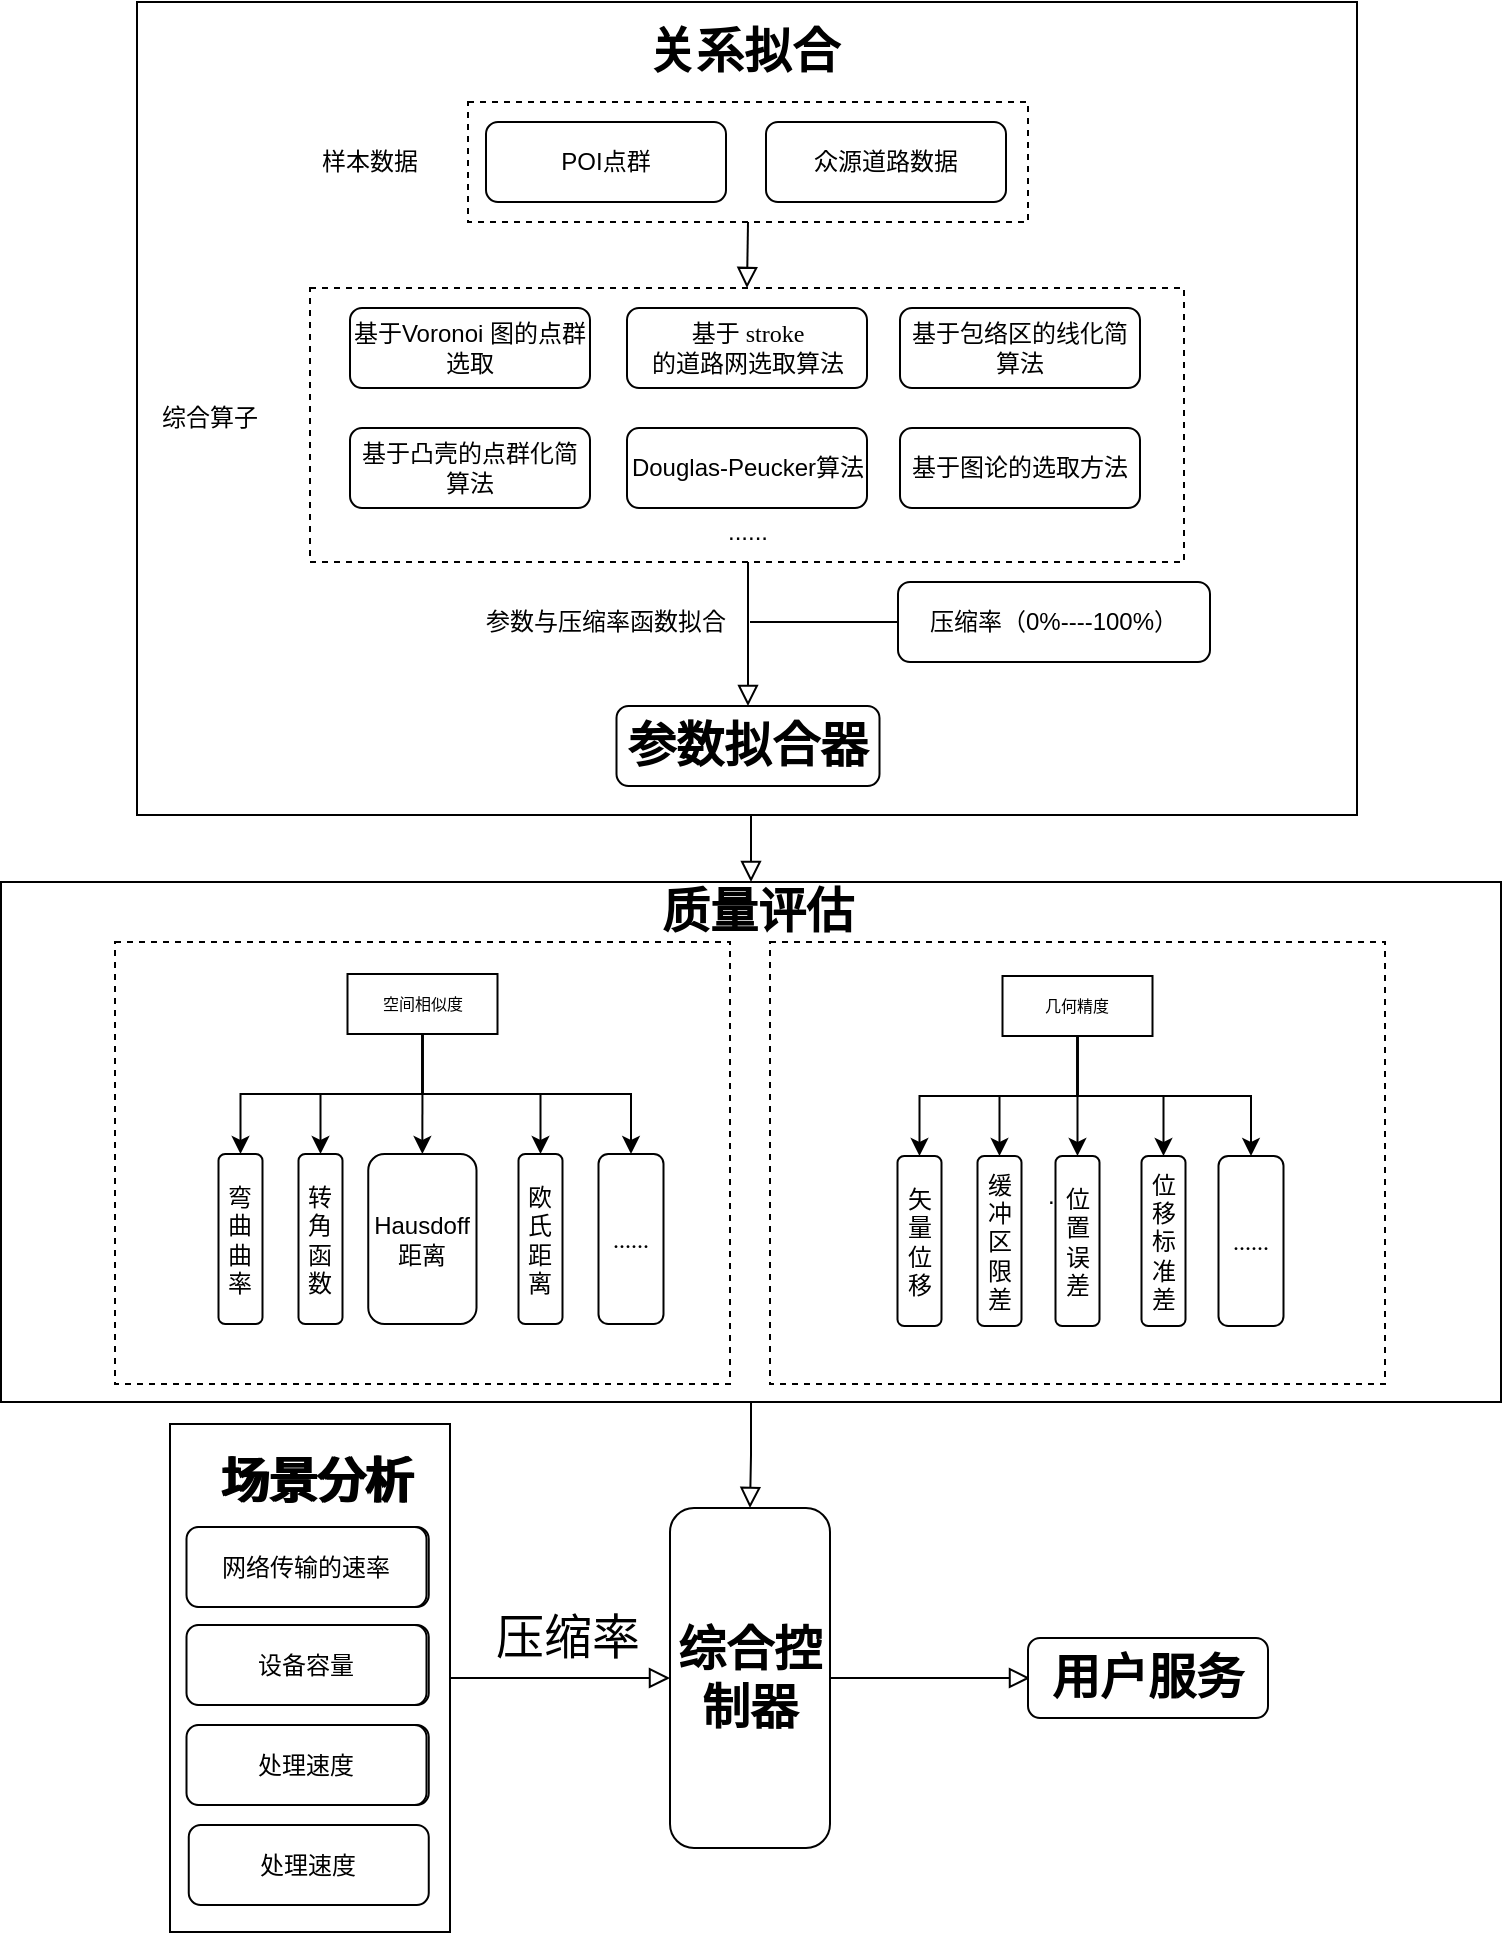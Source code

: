 <mxfile version="20.4.1" type="github">
  <diagram id="C5RBs43oDa-KdzZeNtuy" name="Page-1">
    <mxGraphModel dx="1073" dy="614" grid="1" gridSize="10" guides="1" tooltips="1" connect="1" arrows="1" fold="1" page="1" pageScale="1" pageWidth="827" pageHeight="1169" math="0" shadow="0">
      <root>
        <mxCell id="WIyWlLk6GJQsqaUBKTNV-0" />
        <mxCell id="WIyWlLk6GJQsqaUBKTNV-1" parent="WIyWlLk6GJQsqaUBKTNV-0" />
        <mxCell id="h_i_gSnvgIfFJRWZz87i-35" value="" style="rounded=0;whiteSpace=wrap;html=1;fontFamily=Times New Roman;fontSize=8;" vertex="1" parent="WIyWlLk6GJQsqaUBKTNV-1">
          <mxGeometry x="5.5" y="450" width="750" height="260" as="geometry" />
        </mxCell>
        <mxCell id="h_i_gSnvgIfFJRWZz87i-82" value="" style="rounded=0;whiteSpace=wrap;html=1;fontFamily=Times New Roman;fontSize=8;dashed=1;" vertex="1" parent="WIyWlLk6GJQsqaUBKTNV-1">
          <mxGeometry x="390" y="480" width="307.5" height="221" as="geometry" />
        </mxCell>
        <mxCell id="h_i_gSnvgIfFJRWZz87i-81" value="" style="rounded=0;whiteSpace=wrap;html=1;fontFamily=Times New Roman;fontSize=8;dashed=1;" vertex="1" parent="WIyWlLk6GJQsqaUBKTNV-1">
          <mxGeometry x="62.5" y="480" width="307.5" height="221" as="geometry" />
        </mxCell>
        <mxCell id="h_i_gSnvgIfFJRWZz87i-37" value="" style="rounded=0;whiteSpace=wrap;html=1;fontFamily=Times New Roman;fontSize=8;" vertex="1" parent="WIyWlLk6GJQsqaUBKTNV-1">
          <mxGeometry x="73.5" y="10" width="610" height="406.5" as="geometry" />
        </mxCell>
        <mxCell id="h_i_gSnvgIfFJRWZz87i-10" value="" style="rounded=0;whiteSpace=wrap;html=1;fontFamily=Times New Roman;fontSize=8;dashed=1;" vertex="1" parent="WIyWlLk6GJQsqaUBKTNV-1">
          <mxGeometry x="160" y="153" width="437" height="137" as="geometry" />
        </mxCell>
        <mxCell id="h_i_gSnvgIfFJRWZz87i-1" value="" style="rounded=0;whiteSpace=wrap;html=1;fontFamily=Times New Roman;fontSize=8;dashed=1;" vertex="1" parent="WIyWlLk6GJQsqaUBKTNV-1">
          <mxGeometry x="239" y="60" width="280" height="60" as="geometry" />
        </mxCell>
        <mxCell id="WIyWlLk6GJQsqaUBKTNV-3" value="POI点群" style="rounded=1;whiteSpace=wrap;html=1;fontSize=12;glass=0;strokeWidth=1;shadow=0;" parent="WIyWlLk6GJQsqaUBKTNV-1" vertex="1">
          <mxGeometry x="248" y="70" width="120" height="40" as="geometry" />
        </mxCell>
        <mxCell id="WIyWlLk6GJQsqaUBKTNV-9" value="" style="edgeStyle=orthogonalEdgeStyle;rounded=0;html=1;jettySize=auto;orthogonalLoop=1;fontSize=11;endArrow=block;endFill=0;endSize=8;strokeWidth=1;shadow=0;labelBackgroundColor=none;exitX=0.5;exitY=1;exitDx=0;exitDy=0;entryX=0.5;entryY=0;entryDx=0;entryDy=0;" parent="WIyWlLk6GJQsqaUBKTNV-1" target="h_i_gSnvgIfFJRWZz87i-10" edge="1" source="h_i_gSnvgIfFJRWZz87i-1">
          <mxGeometry y="10" relative="1" as="geometry">
            <mxPoint as="offset" />
            <mxPoint x="220" y="370" as="sourcePoint" />
            <mxPoint x="379" y="140" as="targetPoint" />
          </mxGeometry>
        </mxCell>
        <mxCell id="WIyWlLk6GJQsqaUBKTNV-12" value="&lt;font style=&quot;font-size: 24px;&quot;&gt;&lt;b&gt;参数拟合器&lt;/b&gt;&lt;/font&gt;" style="rounded=1;whiteSpace=wrap;html=1;fontSize=12;glass=0;strokeWidth=1;shadow=0;" parent="WIyWlLk6GJQsqaUBKTNV-1" vertex="1">
          <mxGeometry x="313.25" y="362" width="131.5" height="40" as="geometry" />
        </mxCell>
        <mxCell id="limIQbG5P-s_eVY_uHMg-7" value="&lt;p&gt;&lt;br&gt;&lt;/p&gt;" style="rounded=0;html=1;jettySize=auto;orthogonalLoop=1;fontSize=8;endArrow=block;endFill=0;endSize=8;strokeWidth=1;shadow=0;labelBackgroundColor=none;edgeStyle=orthogonalEdgeStyle;fontFamily=Verdana;align=center;exitX=0.5;exitY=1;exitDx=0;exitDy=0;entryX=0.5;entryY=0;entryDx=0;entryDy=0;" parent="WIyWlLk6GJQsqaUBKTNV-1" source="h_i_gSnvgIfFJRWZz87i-15" target="WIyWlLk6GJQsqaUBKTNV-12" edge="1">
          <mxGeometry y="10" relative="1" as="geometry">
            <mxPoint as="offset" />
            <mxPoint x="411" y="359" as="sourcePoint" />
            <mxPoint x="379" y="350" as="targetPoint" />
            <Array as="points" />
          </mxGeometry>
        </mxCell>
        <mxCell id="limIQbG5P-s_eVY_uHMg-9" value="&lt;span style=&quot;font-family: &amp;quot;Times New Roman&amp;quot;; font-size: 24px; font-weight: 700;&quot;&gt;综合控制器&lt;/span&gt;" style="rounded=1;whiteSpace=wrap;html=1;fontSize=12;glass=0;strokeWidth=1;shadow=0;" parent="WIyWlLk6GJQsqaUBKTNV-1" vertex="1">
          <mxGeometry x="340" y="763" width="80" height="170" as="geometry" />
        </mxCell>
        <mxCell id="limIQbG5P-s_eVY_uHMg-15" value="基于图论的选取方法" style="rounded=1;whiteSpace=wrap;html=1;fontSize=12;glass=0;strokeWidth=1;shadow=0;" parent="WIyWlLk6GJQsqaUBKTNV-1" vertex="1">
          <mxGeometry x="455" y="223" width="120" height="40" as="geometry" />
        </mxCell>
        <mxCell id="limIQbG5P-s_eVY_uHMg-20" value="空间相似度" style="text;html=1;strokeColor=default;fillColor=none;align=center;verticalAlign=middle;whiteSpace=wrap;rounded=0;fontFamily=Times New Roman;fontSize=8;labelBorderColor=none;" parent="WIyWlLk6GJQsqaUBKTNV-1" vertex="1">
          <mxGeometry x="178.75" y="496" width="75" height="30" as="geometry" />
        </mxCell>
        <mxCell id="h_i_gSnvgIfFJRWZz87i-0" value="众源道路数据" style="rounded=1;whiteSpace=wrap;html=1;fontSize=12;glass=0;strokeWidth=1;shadow=0;" vertex="1" parent="WIyWlLk6GJQsqaUBKTNV-1">
          <mxGeometry x="388" y="70" width="120" height="40" as="geometry" />
        </mxCell>
        <mxCell id="h_i_gSnvgIfFJRWZz87i-2" value="样本数据" style="text;html=1;strokeColor=none;fillColor=none;align=center;verticalAlign=middle;whiteSpace=wrap;rounded=0;" vertex="1" parent="WIyWlLk6GJQsqaUBKTNV-1">
          <mxGeometry x="160" y="75" width="60" height="30" as="geometry" />
        </mxCell>
        <mxCell id="h_i_gSnvgIfFJRWZz87i-4" value="&lt;font style=&quot;font-size: 12px;&quot;&gt;基于Voronoi 图的点群选取&lt;/font&gt;" style="rounded=1;whiteSpace=wrap;html=1;fontSize=12;glass=0;strokeWidth=1;shadow=0;" vertex="1" parent="WIyWlLk6GJQsqaUBKTNV-1">
          <mxGeometry x="180" y="163" width="120" height="40" as="geometry" />
        </mxCell>
        <mxCell id="h_i_gSnvgIfFJRWZz87i-5" value="&lt;font style=&quot;font-size: 12px;&quot;&gt;&lt;span style=&quot;font-family: 等线;&quot;&gt;基于&lt;/span&gt;&lt;span style=&quot;font-family: 微软雅黑;&quot;&gt; &lt;/span&gt;&lt;span style=&quot;font-family: 微软雅黑;&quot;&gt;stroke&lt;br/&gt;&lt;/span&gt;&lt;span style=&quot;font-family: 等线;&quot;&gt;的道路网选取&lt;/span&gt;&lt;span style=&quot;font-family: 等线;&quot;&gt;算法&lt;/span&gt;&lt;/font&gt;" style="rounded=1;whiteSpace=wrap;html=1;fontSize=12;glass=0;strokeWidth=1;shadow=0;" vertex="1" parent="WIyWlLk6GJQsqaUBKTNV-1">
          <mxGeometry x="318.5" y="163" width="120" height="40" as="geometry" />
        </mxCell>
        <mxCell id="h_i_gSnvgIfFJRWZz87i-6" value="&lt;font style=&quot;font-size: 12px;&quot;&gt;Douglas-Peucker算法&lt;/font&gt;" style="rounded=1;whiteSpace=wrap;html=1;fontSize=12;glass=0;strokeWidth=1;shadow=0;" vertex="1" parent="WIyWlLk6GJQsqaUBKTNV-1">
          <mxGeometry x="318.5" y="223" width="120" height="40" as="geometry" />
        </mxCell>
        <mxCell id="h_i_gSnvgIfFJRWZz87i-7" value="基于凸壳的点群化简算法" style="rounded=1;whiteSpace=wrap;html=1;fontSize=12;glass=0;strokeWidth=1;shadow=0;" vertex="1" parent="WIyWlLk6GJQsqaUBKTNV-1">
          <mxGeometry x="180" y="223" width="120" height="40" as="geometry" />
        </mxCell>
        <mxCell id="h_i_gSnvgIfFJRWZz87i-8" value="&lt;font style=&quot;font-size: 12px;&quot;&gt;基于包络区的线化简算法&lt;/font&gt;" style="rounded=1;whiteSpace=wrap;html=1;fontSize=12;glass=0;strokeWidth=1;shadow=0;" vertex="1" parent="WIyWlLk6GJQsqaUBKTNV-1">
          <mxGeometry x="455" y="163" width="120" height="40" as="geometry" />
        </mxCell>
        <mxCell id="h_i_gSnvgIfFJRWZz87i-12" value="综合算子" style="text;html=1;strokeColor=none;fillColor=none;align=center;verticalAlign=middle;whiteSpace=wrap;rounded=0;" vertex="1" parent="WIyWlLk6GJQsqaUBKTNV-1">
          <mxGeometry x="80" y="203" width="60" height="30" as="geometry" />
        </mxCell>
        <mxCell id="h_i_gSnvgIfFJRWZz87i-15" value="......" style="text;html=1;strokeColor=none;fillColor=none;align=center;verticalAlign=middle;whiteSpace=wrap;rounded=0;fontSize=12;" vertex="1" parent="WIyWlLk6GJQsqaUBKTNV-1">
          <mxGeometry x="349" y="260" width="60" height="30" as="geometry" />
        </mxCell>
        <mxCell id="h_i_gSnvgIfFJRWZz87i-16" value="压缩率（0%----100%）" style="rounded=1;whiteSpace=wrap;html=1;fontSize=12;glass=0;strokeWidth=1;shadow=0;" vertex="1" parent="WIyWlLk6GJQsqaUBKTNV-1">
          <mxGeometry x="454" y="300" width="156" height="40" as="geometry" />
        </mxCell>
        <mxCell id="h_i_gSnvgIfFJRWZz87i-18" value="" style="endArrow=none;html=1;rounded=0;fontFamily=Helvetica;fontSize=12;entryX=0;entryY=0.5;entryDx=0;entryDy=0;" edge="1" parent="WIyWlLk6GJQsqaUBKTNV-1" target="h_i_gSnvgIfFJRWZz87i-16">
          <mxGeometry width="50" height="50" relative="1" as="geometry">
            <mxPoint x="380" y="320" as="sourcePoint" />
            <mxPoint x="450" y="320" as="targetPoint" />
          </mxGeometry>
        </mxCell>
        <mxCell id="h_i_gSnvgIfFJRWZz87i-20" value="参数与压缩率函数拟合" style="text;html=1;strokeColor=none;fillColor=none;align=center;verticalAlign=middle;whiteSpace=wrap;rounded=0;fontFamily=Helvetica;fontSize=12;" vertex="1" parent="WIyWlLk6GJQsqaUBKTNV-1">
          <mxGeometry x="243" y="305" width="130" height="30" as="geometry" />
        </mxCell>
        <mxCell id="h_i_gSnvgIfFJRWZz87i-21" value="&lt;p&gt;&lt;br&gt;&lt;/p&gt;" style="rounded=0;html=1;jettySize=auto;orthogonalLoop=1;fontSize=8;endArrow=block;endFill=0;endSize=8;strokeWidth=1;shadow=0;labelBackgroundColor=none;edgeStyle=orthogonalEdgeStyle;fontFamily=Verdana;align=center;entryX=0.5;entryY=0;entryDx=0;entryDy=0;exitX=0.5;exitY=1;exitDx=0;exitDy=0;" edge="1" parent="WIyWlLk6GJQsqaUBKTNV-1" source="h_i_gSnvgIfFJRWZz87i-37" target="h_i_gSnvgIfFJRWZz87i-35">
          <mxGeometry y="10" relative="1" as="geometry">
            <mxPoint as="offset" />
            <mxPoint x="379" y="420" as="sourcePoint" />
            <mxPoint x="379" y="460" as="targetPoint" />
            <Array as="points" />
          </mxGeometry>
        </mxCell>
        <mxCell id="h_i_gSnvgIfFJRWZz87i-23" value="转角函数" style="rounded=1;whiteSpace=wrap;html=1;fontSize=12;glass=0;strokeWidth=1;shadow=0;horizontal=1;align=center;" vertex="1" parent="WIyWlLk6GJQsqaUBKTNV-1">
          <mxGeometry x="154.25" y="586" width="22" height="85" as="geometry" />
        </mxCell>
        <mxCell id="h_i_gSnvgIfFJRWZz87i-24" value="Hausdoff距离" style="rounded=1;whiteSpace=wrap;html=1;fontSize=12;glass=0;strokeWidth=1;shadow=0;" vertex="1" parent="WIyWlLk6GJQsqaUBKTNV-1">
          <mxGeometry x="189.13" y="586" width="54.12" height="85" as="geometry" />
        </mxCell>
        <mxCell id="h_i_gSnvgIfFJRWZz87i-33" value="......" style="text;html=1;strokeColor=none;fillColor=none;align=center;verticalAlign=middle;whiteSpace=wrap;rounded=0;fontSize=12;" vertex="1" parent="WIyWlLk6GJQsqaUBKTNV-1">
          <mxGeometry x="509" y="591.5" width="60" height="30" as="geometry" />
        </mxCell>
        <mxCell id="h_i_gSnvgIfFJRWZz87i-36" value="&lt;font style=&quot;font-size: 24px;&quot;&gt;质量评估&lt;/font&gt;" style="text;html=1;strokeColor=none;fillColor=none;align=center;verticalAlign=middle;whiteSpace=wrap;rounded=0;dashed=1;fontFamily=Times New Roman;fontSize=8;fontStyle=1" vertex="1" parent="WIyWlLk6GJQsqaUBKTNV-1">
          <mxGeometry x="326" y="450" width="116" height="30" as="geometry" />
        </mxCell>
        <mxCell id="h_i_gSnvgIfFJRWZz87i-38" value="&lt;font style=&quot;font-size: 24px;&quot;&gt;关系拟合&lt;/font&gt;" style="text;html=1;strokeColor=none;fillColor=none;align=center;verticalAlign=middle;whiteSpace=wrap;rounded=0;dashed=1;fontFamily=Times New Roman;fontSize=8;fontStyle=1" vertex="1" parent="WIyWlLk6GJQsqaUBKTNV-1">
          <mxGeometry x="318.5" y="20" width="116" height="30" as="geometry" />
        </mxCell>
        <mxCell id="h_i_gSnvgIfFJRWZz87i-52" value="" style="edgeStyle=elbowEdgeStyle;elbow=vertical;endArrow=classic;html=1;rounded=0;fontFamily=Helvetica;fontSize=24;exitX=0.5;exitY=1;exitDx=0;exitDy=0;entryX=0.5;entryY=0;entryDx=0;entryDy=0;" edge="1" parent="WIyWlLk6GJQsqaUBKTNV-1" source="limIQbG5P-s_eVY_uHMg-20" target="h_i_gSnvgIfFJRWZz87i-23">
          <mxGeometry width="50" height="50" relative="1" as="geometry">
            <mxPoint x="315" y="605.5" as="sourcePoint" />
            <mxPoint x="365" y="555.5" as="targetPoint" />
          </mxGeometry>
        </mxCell>
        <mxCell id="h_i_gSnvgIfFJRWZz87i-53" value="" style="endArrow=classic;html=1;rounded=0;fontFamily=Helvetica;fontSize=24;entryX=0.5;entryY=0;entryDx=0;entryDy=0;" edge="1" parent="WIyWlLk6GJQsqaUBKTNV-1" source="limIQbG5P-s_eVY_uHMg-20" target="h_i_gSnvgIfFJRWZz87i-24">
          <mxGeometry width="50" height="50" relative="1" as="geometry">
            <mxPoint x="315" y="605.5" as="sourcePoint" />
            <mxPoint x="365" y="555.5" as="targetPoint" />
          </mxGeometry>
        </mxCell>
        <mxCell id="h_i_gSnvgIfFJRWZz87i-55" value="弯曲曲率" style="rounded=1;whiteSpace=wrap;html=1;fontSize=12;glass=0;strokeWidth=1;shadow=0;horizontal=1;align=center;direction=south;" vertex="1" parent="WIyWlLk6GJQsqaUBKTNV-1">
          <mxGeometry x="114.25" y="586" width="22" height="85" as="geometry" />
        </mxCell>
        <mxCell id="h_i_gSnvgIfFJRWZz87i-56" value="" style="edgeStyle=elbowEdgeStyle;elbow=vertical;endArrow=classic;html=1;rounded=0;fontFamily=Helvetica;fontSize=24;exitX=0.5;exitY=1;exitDx=0;exitDy=0;entryX=0;entryY=0.5;entryDx=0;entryDy=0;" edge="1" parent="WIyWlLk6GJQsqaUBKTNV-1" source="limIQbG5P-s_eVY_uHMg-20" target="h_i_gSnvgIfFJRWZz87i-55">
          <mxGeometry width="50" height="50" relative="1" as="geometry">
            <mxPoint x="249" y="505.5" as="sourcePoint" />
            <mxPoint x="160" y="565.5" as="targetPoint" />
          </mxGeometry>
        </mxCell>
        <mxCell id="h_i_gSnvgIfFJRWZz87i-59" value="&lt;span style=&quot;font-family: 微软雅黑;&quot;&gt;......&lt;/span&gt;" style="rounded=1;whiteSpace=wrap;html=1;fontSize=12;glass=0;strokeWidth=1;shadow=0;" vertex="1" parent="WIyWlLk6GJQsqaUBKTNV-1">
          <mxGeometry x="304.25" y="586" width="32.5" height="85" as="geometry" />
        </mxCell>
        <mxCell id="h_i_gSnvgIfFJRWZz87i-60" value="" style="edgeStyle=elbowEdgeStyle;elbow=vertical;endArrow=classic;html=1;rounded=0;fontFamily=Helvetica;fontSize=24;exitX=0.5;exitY=1;exitDx=0;exitDy=0;entryX=0.5;entryY=0;entryDx=0;entryDy=0;" edge="1" parent="WIyWlLk6GJQsqaUBKTNV-1" source="limIQbG5P-s_eVY_uHMg-20" target="h_i_gSnvgIfFJRWZz87i-59">
          <mxGeometry width="50" height="50" relative="1" as="geometry">
            <mxPoint x="227" y="505.5" as="sourcePoint" />
            <mxPoint x="312" y="565.5" as="targetPoint" />
          </mxGeometry>
        </mxCell>
        <mxCell id="h_i_gSnvgIfFJRWZz87i-63" value="" style="edgeStyle=elbowEdgeStyle;elbow=vertical;endArrow=classic;html=1;rounded=0;fontFamily=Helvetica;fontSize=24;exitX=0.5;exitY=1;exitDx=0;exitDy=0;entryX=0.5;entryY=0;entryDx=0;entryDy=0;" edge="1" parent="WIyWlLk6GJQsqaUBKTNV-1" source="limIQbG5P-s_eVY_uHMg-20" target="h_i_gSnvgIfFJRWZz87i-64">
          <mxGeometry width="50" height="50" relative="1" as="geometry">
            <mxPoint x="227" y="505.5" as="sourcePoint" />
            <mxPoint x="270.5" y="555.5" as="targetPoint" />
          </mxGeometry>
        </mxCell>
        <mxCell id="h_i_gSnvgIfFJRWZz87i-64" value="&lt;span style=&quot;font-family: 微软雅黑;&quot;&gt;欧氏距离&lt;/span&gt;" style="rounded=1;whiteSpace=wrap;html=1;fontSize=12;glass=0;strokeWidth=1;shadow=0;" vertex="1" parent="WIyWlLk6GJQsqaUBKTNV-1">
          <mxGeometry x="264.25" y="586" width="22" height="85" as="geometry" />
        </mxCell>
        <mxCell id="h_i_gSnvgIfFJRWZz87i-68" value="几何精度" style="text;html=1;strokeColor=default;fillColor=none;align=center;verticalAlign=middle;whiteSpace=wrap;rounded=0;fontFamily=Times New Roman;fontSize=8;labelBorderColor=none;" vertex="1" parent="WIyWlLk6GJQsqaUBKTNV-1">
          <mxGeometry x="506.25" y="497" width="75" height="30" as="geometry" />
        </mxCell>
        <mxCell id="h_i_gSnvgIfFJRWZz87i-69" value="缓冲区限差" style="rounded=1;whiteSpace=wrap;html=1;fontSize=12;glass=0;strokeWidth=1;shadow=0;horizontal=1;align=center;" vertex="1" parent="WIyWlLk6GJQsqaUBKTNV-1">
          <mxGeometry x="493.75" y="587" width="22" height="85" as="geometry" />
        </mxCell>
        <mxCell id="h_i_gSnvgIfFJRWZz87i-70" value="位置误差" style="rounded=1;whiteSpace=wrap;html=1;fontSize=12;glass=0;strokeWidth=1;shadow=0;" vertex="1" parent="WIyWlLk6GJQsqaUBKTNV-1">
          <mxGeometry x="532.75" y="587" width="22" height="85" as="geometry" />
        </mxCell>
        <mxCell id="h_i_gSnvgIfFJRWZz87i-71" value="" style="edgeStyle=elbowEdgeStyle;elbow=vertical;endArrow=classic;html=1;rounded=0;fontFamily=Helvetica;fontSize=24;exitX=0.5;exitY=1;exitDx=0;exitDy=0;entryX=0.5;entryY=0;entryDx=0;entryDy=0;" edge="1" parent="WIyWlLk6GJQsqaUBKTNV-1" source="h_i_gSnvgIfFJRWZz87i-68" target="h_i_gSnvgIfFJRWZz87i-69">
          <mxGeometry width="50" height="50" relative="1" as="geometry">
            <mxPoint x="619.5" y="606.5" as="sourcePoint" />
            <mxPoint x="669.5" y="556.5" as="targetPoint" />
          </mxGeometry>
        </mxCell>
        <mxCell id="h_i_gSnvgIfFJRWZz87i-72" value="" style="endArrow=classic;html=1;rounded=0;fontFamily=Helvetica;fontSize=24;entryX=0.5;entryY=0;entryDx=0;entryDy=0;" edge="1" parent="WIyWlLk6GJQsqaUBKTNV-1" source="h_i_gSnvgIfFJRWZz87i-68" target="h_i_gSnvgIfFJRWZz87i-70">
          <mxGeometry width="50" height="50" relative="1" as="geometry">
            <mxPoint x="619.5" y="606.5" as="sourcePoint" />
            <mxPoint x="669.5" y="556.5" as="targetPoint" />
          </mxGeometry>
        </mxCell>
        <mxCell id="h_i_gSnvgIfFJRWZz87i-73" value="矢量位移" style="rounded=1;whiteSpace=wrap;html=1;fontSize=12;glass=0;strokeWidth=1;shadow=0;horizontal=1;align=center;direction=south;" vertex="1" parent="WIyWlLk6GJQsqaUBKTNV-1">
          <mxGeometry x="453.75" y="587" width="22" height="85" as="geometry" />
        </mxCell>
        <mxCell id="h_i_gSnvgIfFJRWZz87i-74" value="" style="edgeStyle=elbowEdgeStyle;elbow=vertical;endArrow=classic;html=1;rounded=0;fontFamily=Helvetica;fontSize=24;exitX=0.5;exitY=1;exitDx=0;exitDy=0;entryX=0;entryY=0.5;entryDx=0;entryDy=0;" edge="1" parent="WIyWlLk6GJQsqaUBKTNV-1" source="h_i_gSnvgIfFJRWZz87i-68" target="h_i_gSnvgIfFJRWZz87i-73">
          <mxGeometry width="50" height="50" relative="1" as="geometry">
            <mxPoint x="553.5" y="506.5" as="sourcePoint" />
            <mxPoint x="464.5" y="566.5" as="targetPoint" />
          </mxGeometry>
        </mxCell>
        <mxCell id="h_i_gSnvgIfFJRWZz87i-75" value="&lt;span style=&quot;font-family: 微软雅黑;&quot;&gt;......&lt;/span&gt;" style="rounded=1;whiteSpace=wrap;html=1;fontSize=12;glass=0;strokeWidth=1;shadow=0;" vertex="1" parent="WIyWlLk6GJQsqaUBKTNV-1">
          <mxGeometry x="614.25" y="587" width="32.5" height="85" as="geometry" />
        </mxCell>
        <mxCell id="h_i_gSnvgIfFJRWZz87i-76" value="" style="edgeStyle=elbowEdgeStyle;elbow=vertical;endArrow=classic;html=1;rounded=0;fontFamily=Helvetica;fontSize=24;exitX=0.5;exitY=1;exitDx=0;exitDy=0;entryX=0.5;entryY=0;entryDx=0;entryDy=0;" edge="1" parent="WIyWlLk6GJQsqaUBKTNV-1" source="h_i_gSnvgIfFJRWZz87i-68" target="h_i_gSnvgIfFJRWZz87i-75">
          <mxGeometry width="50" height="50" relative="1" as="geometry">
            <mxPoint x="531.5" y="506.5" as="sourcePoint" />
            <mxPoint x="616.5" y="566.5" as="targetPoint" />
          </mxGeometry>
        </mxCell>
        <mxCell id="h_i_gSnvgIfFJRWZz87i-77" value="" style="edgeStyle=elbowEdgeStyle;elbow=vertical;endArrow=classic;html=1;rounded=0;fontFamily=Helvetica;fontSize=24;exitX=0.5;exitY=1;exitDx=0;exitDy=0;entryX=0.5;entryY=0;entryDx=0;entryDy=0;" edge="1" parent="WIyWlLk6GJQsqaUBKTNV-1" source="h_i_gSnvgIfFJRWZz87i-68" target="h_i_gSnvgIfFJRWZz87i-78">
          <mxGeometry width="50" height="50" relative="1" as="geometry">
            <mxPoint x="531.5" y="506.5" as="sourcePoint" />
            <mxPoint x="575" y="556.5" as="targetPoint" />
          </mxGeometry>
        </mxCell>
        <mxCell id="h_i_gSnvgIfFJRWZz87i-78" value="&lt;span style=&quot;font-family: 微软雅黑;&quot;&gt;位移标准差&lt;/span&gt;" style="rounded=1;whiteSpace=wrap;html=1;fontSize=12;glass=0;strokeWidth=1;shadow=0;" vertex="1" parent="WIyWlLk6GJQsqaUBKTNV-1">
          <mxGeometry x="575.75" y="587" width="22" height="85" as="geometry" />
        </mxCell>
        <mxCell id="h_i_gSnvgIfFJRWZz87i-80" value="&lt;p&gt;&lt;br&gt;&lt;/p&gt;" style="rounded=0;html=1;jettySize=auto;orthogonalLoop=1;fontSize=8;endArrow=block;endFill=0;endSize=8;strokeWidth=1;shadow=0;labelBackgroundColor=none;edgeStyle=orthogonalEdgeStyle;fontFamily=Verdana;align=center;entryX=0.5;entryY=0;entryDx=0;entryDy=0;exitX=0.5;exitY=1;exitDx=0;exitDy=0;" edge="1" parent="WIyWlLk6GJQsqaUBKTNV-1" source="h_i_gSnvgIfFJRWZz87i-35" target="limIQbG5P-s_eVY_uHMg-9">
          <mxGeometry y="10" relative="1" as="geometry">
            <mxPoint as="offset" />
            <mxPoint x="388.5" y="426.5" as="sourcePoint" />
            <mxPoint x="389" y="470" as="targetPoint" />
            <Array as="points" />
          </mxGeometry>
        </mxCell>
        <mxCell id="h_i_gSnvgIfFJRWZz87i-83" value="" style="rounded=0;whiteSpace=wrap;html=1;fontFamily=Times New Roman;fontSize=8;" vertex="1" parent="WIyWlLk6GJQsqaUBKTNV-1">
          <mxGeometry x="90" y="721" width="140" height="254" as="geometry" />
        </mxCell>
        <mxCell id="h_i_gSnvgIfFJRWZz87i-84" value="&lt;font style=&quot;font-size: 24px;&quot;&gt;场景分析&lt;/font&gt;" style="text;html=1;strokeColor=none;fillColor=none;align=center;verticalAlign=middle;whiteSpace=wrap;rounded=0;dashed=1;fontFamily=Times New Roman;fontSize=8;fontStyle=1" vertex="1" parent="WIyWlLk6GJQsqaUBKTNV-1">
          <mxGeometry x="105.63" y="734.5" width="116" height="30" as="geometry" />
        </mxCell>
        <mxCell id="h_i_gSnvgIfFJRWZz87i-102" value="网络传输的速率" style="rounded=1;whiteSpace=wrap;html=1;fontSize=12;glass=0;strokeWidth=1;shadow=0;" vertex="1" parent="WIyWlLk6GJQsqaUBKTNV-1">
          <mxGeometry x="99.38" y="772.5" width="120" height="40" as="geometry" />
        </mxCell>
        <mxCell id="h_i_gSnvgIfFJRWZz87i-103" value="设备容量" style="rounded=1;whiteSpace=wrap;html=1;fontSize=12;glass=0;strokeWidth=1;shadow=0;" vertex="1" parent="WIyWlLk6GJQsqaUBKTNV-1">
          <mxGeometry x="99.38" y="821.5" width="120" height="40" as="geometry" />
        </mxCell>
        <mxCell id="h_i_gSnvgIfFJRWZz87i-104" value="处理速度" style="rounded=1;whiteSpace=wrap;html=1;fontSize=12;glass=0;strokeWidth=1;shadow=0;" vertex="1" parent="WIyWlLk6GJQsqaUBKTNV-1">
          <mxGeometry x="99.38" y="871.5" width="120" height="40" as="geometry" />
        </mxCell>
        <mxCell id="h_i_gSnvgIfFJRWZz87i-105" value="处理速度" style="rounded=1;whiteSpace=wrap;html=1;fontSize=12;glass=0;strokeWidth=1;shadow=0;" vertex="1" parent="WIyWlLk6GJQsqaUBKTNV-1">
          <mxGeometry x="99.38" y="921.5" width="120" height="40" as="geometry" />
        </mxCell>
        <mxCell id="h_i_gSnvgIfFJRWZz87i-106" value="&lt;p&gt;&lt;br&gt;&lt;/p&gt;" style="rounded=0;html=1;jettySize=auto;orthogonalLoop=1;fontSize=8;endArrow=block;endFill=0;endSize=8;strokeWidth=1;shadow=0;labelBackgroundColor=none;edgeStyle=orthogonalEdgeStyle;fontFamily=Verdana;align=center;entryX=0;entryY=0.5;entryDx=0;entryDy=0;exitX=1;exitY=0.5;exitDx=0;exitDy=0;" edge="1" parent="WIyWlLk6GJQsqaUBKTNV-1" source="h_i_gSnvgIfFJRWZz87i-83" target="limIQbG5P-s_eVY_uHMg-9">
          <mxGeometry y="10" relative="1" as="geometry">
            <mxPoint as="offset" />
            <mxPoint x="390.5" y="682" as="sourcePoint" />
            <mxPoint x="390.5" y="773" as="targetPoint" />
            <Array as="points" />
          </mxGeometry>
        </mxCell>
        <mxCell id="h_i_gSnvgIfFJRWZz87i-107" value="压缩率" style="text;html=1;strokeColor=none;fillColor=none;align=center;verticalAlign=middle;whiteSpace=wrap;rounded=0;labelBorderColor=none;fontFamily=Helvetica;fontSize=24;" vertex="1" parent="WIyWlLk6GJQsqaUBKTNV-1">
          <mxGeometry x="251.75" y="812.5" width="74.25" height="30" as="geometry" />
        </mxCell>
        <mxCell id="h_i_gSnvgIfFJRWZz87i-108" value="&lt;p&gt;&lt;br&gt;&lt;/p&gt;" style="rounded=0;html=1;jettySize=auto;orthogonalLoop=1;fontSize=8;endArrow=block;endFill=0;endSize=8;strokeWidth=1;shadow=0;labelBackgroundColor=none;edgeStyle=orthogonalEdgeStyle;fontFamily=Verdana;align=center;" edge="1" parent="WIyWlLk6GJQsqaUBKTNV-1" source="limIQbG5P-s_eVY_uHMg-9">
          <mxGeometry y="10" relative="1" as="geometry">
            <mxPoint as="offset" />
            <mxPoint x="537.13" y="891.07" as="sourcePoint" />
            <mxPoint x="520" y="848" as="targetPoint" />
            <Array as="points" />
          </mxGeometry>
        </mxCell>
        <mxCell id="h_i_gSnvgIfFJRWZz87i-109" value="&lt;font style=&quot;font-size: 24px;&quot;&gt;场景分析&lt;/font&gt;" style="text;html=1;strokeColor=none;fillColor=none;align=center;verticalAlign=middle;whiteSpace=wrap;rounded=0;dashed=1;fontFamily=Times New Roman;fontSize=8;fontStyle=1" vertex="1" parent="WIyWlLk6GJQsqaUBKTNV-1">
          <mxGeometry x="104.5" y="734.5" width="116" height="30" as="geometry" />
        </mxCell>
        <mxCell id="h_i_gSnvgIfFJRWZz87i-110" value="网络传输的速率" style="rounded=1;whiteSpace=wrap;html=1;fontSize=12;glass=0;strokeWidth=1;shadow=0;" vertex="1" parent="WIyWlLk6GJQsqaUBKTNV-1">
          <mxGeometry x="98.25" y="772.5" width="120" height="40" as="geometry" />
        </mxCell>
        <mxCell id="h_i_gSnvgIfFJRWZz87i-111" value="设备容量" style="rounded=1;whiteSpace=wrap;html=1;fontSize=12;glass=0;strokeWidth=1;shadow=0;" vertex="1" parent="WIyWlLk6GJQsqaUBKTNV-1">
          <mxGeometry x="98.25" y="821.5" width="120" height="40" as="geometry" />
        </mxCell>
        <mxCell id="h_i_gSnvgIfFJRWZz87i-112" value="处理速度" style="rounded=1;whiteSpace=wrap;html=1;fontSize=12;glass=0;strokeWidth=1;shadow=0;" vertex="1" parent="WIyWlLk6GJQsqaUBKTNV-1">
          <mxGeometry x="98.25" y="871.5" width="120" height="40" as="geometry" />
        </mxCell>
        <mxCell id="h_i_gSnvgIfFJRWZz87i-113" value="&lt;font style=&quot;font-size: 24px;&quot;&gt;&lt;b&gt;用户服务&lt;/b&gt;&lt;/font&gt;" style="rounded=1;whiteSpace=wrap;html=1;fontSize=12;glass=0;strokeWidth=1;shadow=0;" vertex="1" parent="WIyWlLk6GJQsqaUBKTNV-1">
          <mxGeometry x="519" y="828" width="120" height="40" as="geometry" />
        </mxCell>
      </root>
    </mxGraphModel>
  </diagram>
</mxfile>
